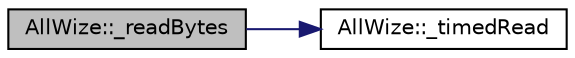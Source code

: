 digraph "AllWize::_readBytes"
{
 // LATEX_PDF_SIZE
  edge [fontname="Helvetica",fontsize="10",labelfontname="Helvetica",labelfontsize="10"];
  node [fontname="Helvetica",fontsize="10",shape=record];
  rankdir="LR";
  Node1 [label="AllWize::_readBytes",height=0.2,width=0.4,color="black", fillcolor="grey75", style="filled", fontcolor="black",tooltip="Reads the stream buffer up to a number of bytes."];
  Node1 -> Node2 [color="midnightblue",fontsize="10",style="solid",fontname="Helvetica"];
  Node2 [label="AllWize::_timedRead",height=0.2,width=0.4,color="black", fillcolor="white", style="filled",URL="$classAllWize.html#ac33ba05cebc3de22babb477922a07eaf",tooltip="Reads a byte from the stream with a timeout."];
}
